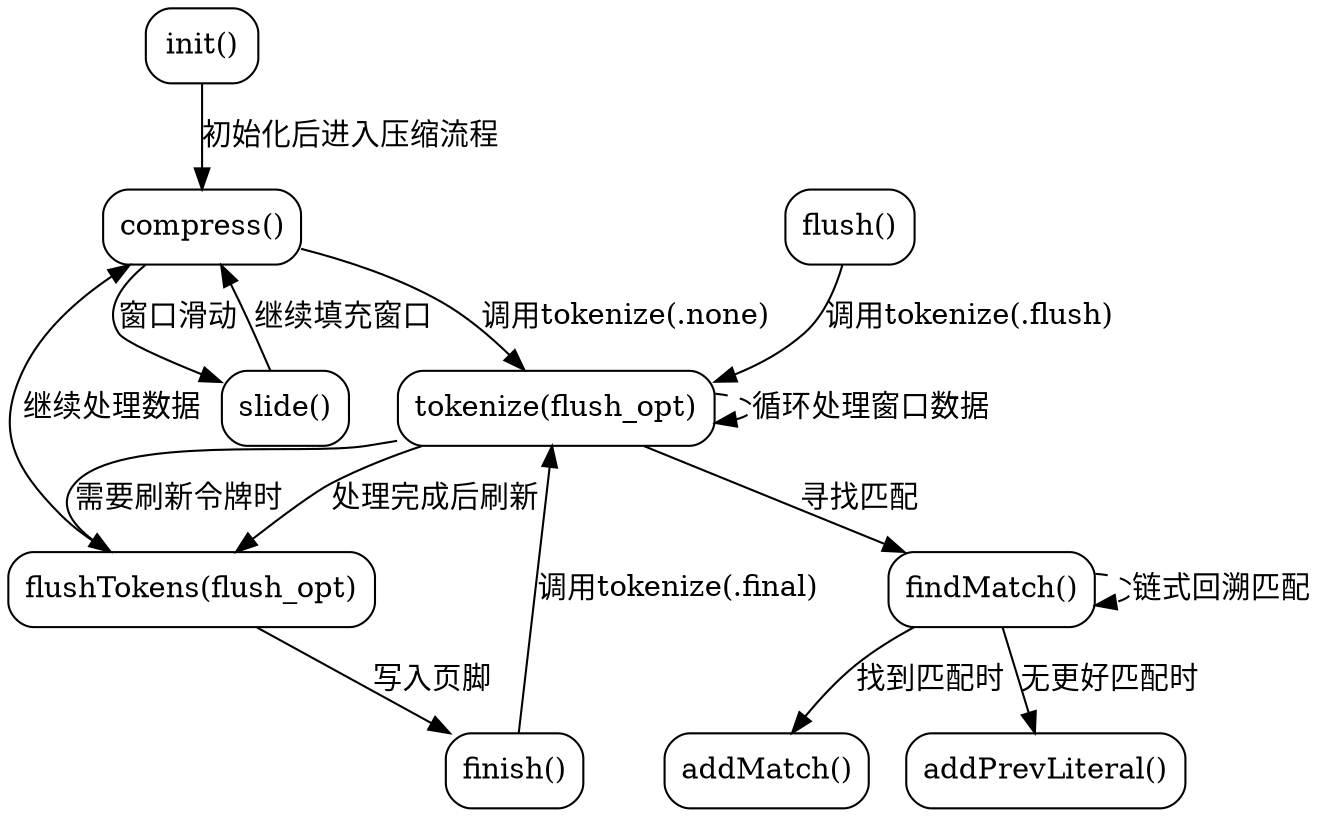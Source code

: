 
digraph DeflateFlow {
    rankdir="TB";
    node [shape=rectangle, style="rounded"];

    // Main functions and processes
    compress [label="compress()"];
    tokenize [label="tokenize(flush_opt)"];
    flushTokens [label="flushTokens(flush_opt)"];
    findMatch [label="findMatch()"];
    addMatch [label="addMatch()"];
    addPrevLiteral [label="addPrevLiteral()"];
    slide [label="slide()"];
    flush [label="flush()"];
    finish [label="finish()"];
    init [label="init()"];

    // Edges
    init -> compress [label="初始化后进入压缩流程"];
    compress -> tokenize [label="调用tokenize(.none)"];
    tokenize -> findMatch [label="寻找匹配"];
    findMatch -> addMatch [label="找到匹配时"];
    findMatch -> addPrevLiteral [label="无更好匹配时"];
    tokenize -> flushTokens [label="需要刷新令牌时"];
    flushTokens -> compress [label="继续处理数据"];
    compress -> slide [label="窗口滑动"];
    slide -> compress [label="继续填充窗口"];
    flush -> tokenize [label="调用tokenize(.flush)"];
    finish -> tokenize [label="调用tokenize(.final)"];
    tokenize -> flushTokens [label="处理完成后刷新"];
    flushTokens -> finish [label="写入页脚"];

    // Conditionals and loops (simplified)
    tokenize -> tokenize [label="循环处理窗口数据" style=dashed];
    findMatch -> findMatch [label="链式回溯匹配" style=dashed];
}
